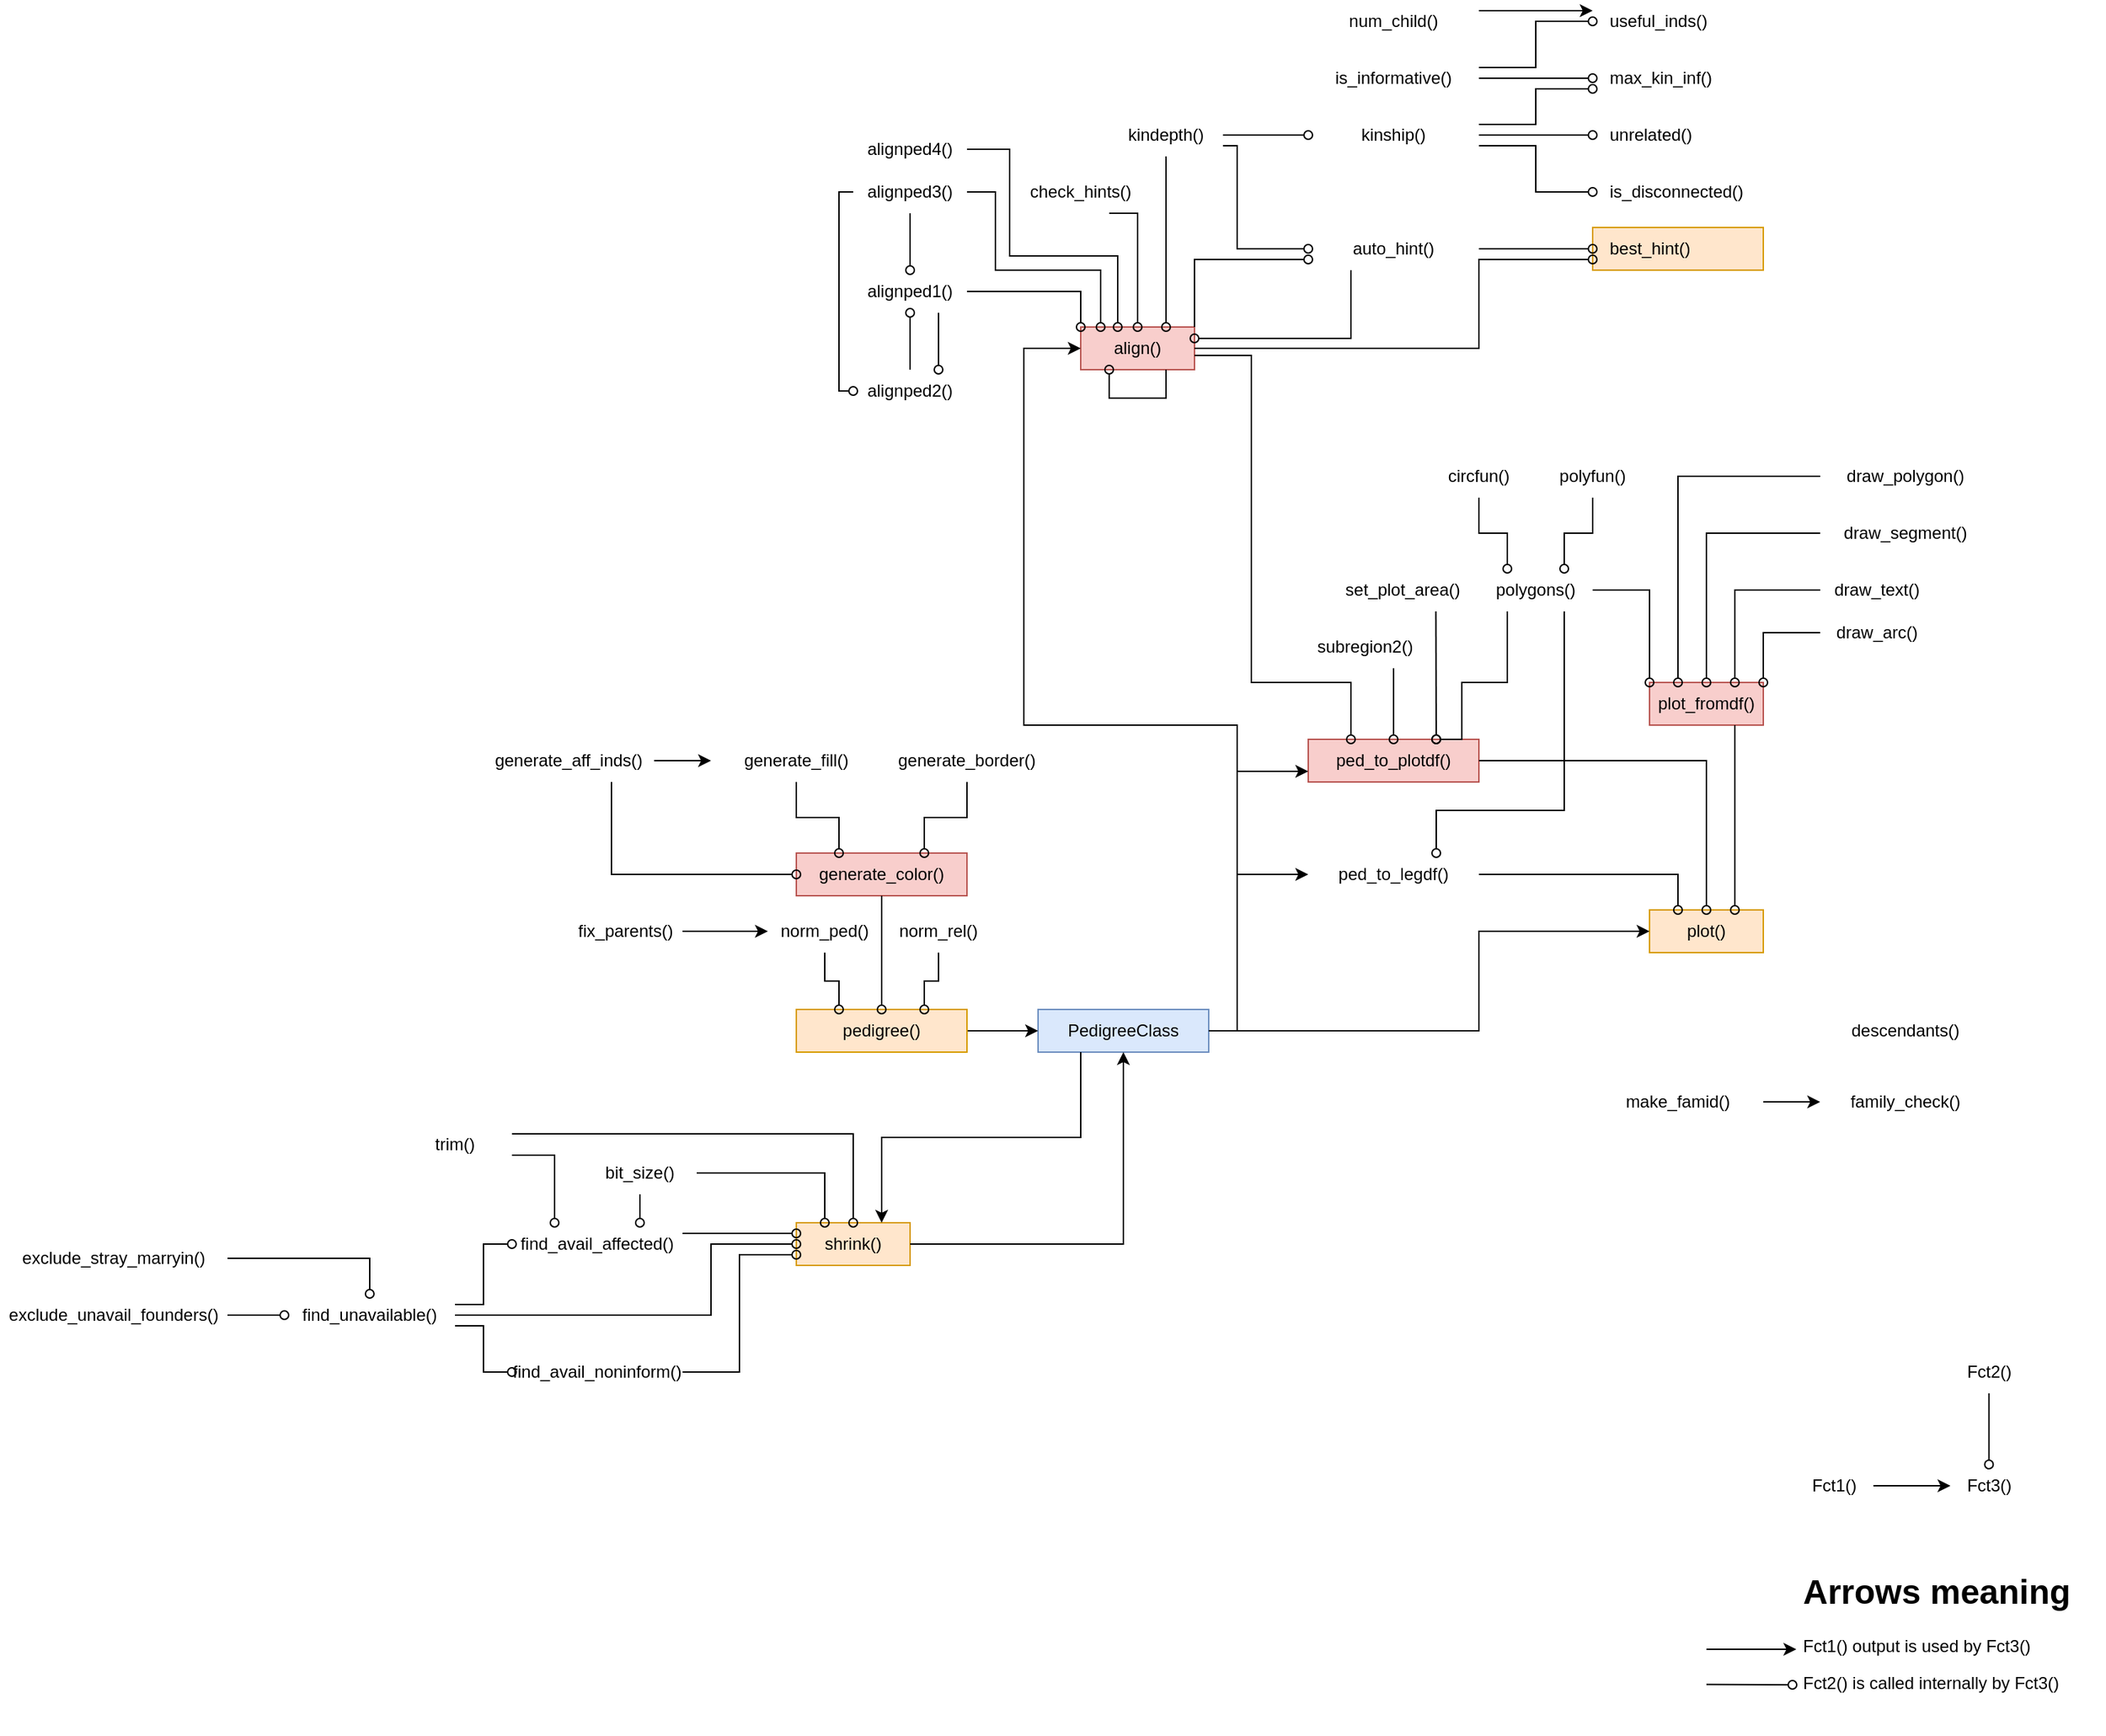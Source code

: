 <mxfile version="21.7.4" type="github">
  <diagram name="Page-1" id="XqKPbBKGxglJoeJdR0q-">
    <mxGraphModel dx="1341" dy="1878" grid="1" gridSize="10" guides="1" tooltips="1" connect="1" arrows="1" fold="1" page="1" pageScale="1" pageWidth="1600" pageHeight="1200" math="0" shadow="0">
      <root>
        <mxCell id="0" />
        <mxCell id="1" parent="0" />
        <mxCell id="rGUAG8N3f3AiMSVupeu6-66" value="ped_to_plotdf()" style="text;html=1;strokeColor=#b85450;fillColor=#f8cecc;align=center;verticalAlign=middle;whiteSpace=wrap;rounded=0;" parent="1" vertex="1">
          <mxGeometry x="960" y="370" width="120" height="30" as="geometry" />
        </mxCell>
        <mxCell id="rGUAG8N3f3AiMSVupeu6-56" value="generate_color()" style="text;html=1;strokeColor=#b85450;fillColor=#f8cecc;align=center;verticalAlign=middle;whiteSpace=wrap;rounded=0;" parent="1" vertex="1">
          <mxGeometry x="600" y="450" width="120" height="30" as="geometry" />
        </mxCell>
        <mxCell id="rGUAG8N3f3AiMSVupeu6-67" value="plot_fromdf()" style="text;html=1;strokeColor=#b85450;fillColor=#f8cecc;align=center;verticalAlign=middle;whiteSpace=wrap;rounded=0;" parent="1" vertex="1">
          <mxGeometry x="1200" y="330" width="80" height="30" as="geometry" />
        </mxCell>
        <mxCell id="rGUAG8N3f3AiMSVupeu6-9" value="align()" style="text;html=1;strokeColor=#b85450;fillColor=#f8cecc;align=center;verticalAlign=middle;whiteSpace=wrap;rounded=0;points=[[0,0,0,0,0],[0,0.25,0,0,0],[0,0.5,0,0,0],[0,0.75,0,0,0],[0,1,0,0,0],[0.08,0,0,0,0],[0.17,0,0,0,0],[0.25,0,0,0,0],[0.25,1,0,0,0],[0.33,0,0,0,0],[0.42,0,0,0,0],[0.5,0,0,0,0],[0.5,1,0,0,0],[0.58,0,0,0,0],[0.67,0,0,0,0],[0.75,0,0,0,0],[0.75,1,0,0,0],[0.83,0,0,0,0],[0.92,0,0,0,0],[1,0,0,0,0],[1,0.25,0,0,0],[1,0.5,0,0,0],[1,0.75,0,0,0],[1,1,0,0,0]];" parent="1" vertex="1">
          <mxGeometry x="800" y="80" width="80" height="30" as="geometry" />
        </mxCell>
        <mxCell id="rGUAG8N3f3AiMSVupeu6-2" value="PedigreeClass" style="text;html=1;strokeColor=#6c8ebf;fillColor=#dae8fc;align=center;verticalAlign=middle;whiteSpace=wrap;rounded=0;" parent="1" vertex="1">
          <mxGeometry x="770" y="560" width="120" height="30" as="geometry" />
        </mxCell>
        <mxCell id="rGUAG8N3f3AiMSVupeu6-18" value="best_hint()" style="text;html=1;strokeColor=#d79b00;fillColor=#ffe6cc;align=left;verticalAlign=middle;whiteSpace=wrap;rounded=0;spacingLeft=10;" parent="1" vertex="1">
          <mxGeometry x="1160" y="10" width="120" height="30" as="geometry" />
        </mxCell>
        <mxCell id="rGUAG8N3f3AiMSVupeu6-90" value="plot()" style="text;html=1;strokeColor=#d79b00;fillColor=#ffe6cc;align=center;verticalAlign=middle;whiteSpace=wrap;rounded=0;" parent="1" vertex="1">
          <mxGeometry x="1200" y="490" width="80" height="30" as="geometry" />
        </mxCell>
        <mxCell id="rGUAG8N3f3AiMSVupeu6-94" value="shrink()" style="text;html=1;strokeColor=#d79b00;fillColor=#ffe6cc;align=center;verticalAlign=middle;whiteSpace=wrap;rounded=0;" parent="1" vertex="1">
          <mxGeometry x="600" y="710" width="80" height="30" as="geometry" />
        </mxCell>
        <mxCell id="gDWsdD-bvvdBo0-3pt6C-14" value="" style="edgeStyle=orthogonalEdgeStyle;rounded=0;orthogonalLoop=1;jettySize=auto;html=1;" edge="1" parent="1" source="rGUAG8N3f3AiMSVupeu6-1" target="rGUAG8N3f3AiMSVupeu6-2">
          <mxGeometry relative="1" as="geometry" />
        </mxCell>
        <mxCell id="rGUAG8N3f3AiMSVupeu6-1" value="pedigree()" style="text;html=1;strokeColor=#d79b00;fillColor=#ffe6cc;align=center;verticalAlign=middle;whiteSpace=wrap;rounded=0;" parent="1" vertex="1">
          <mxGeometry x="600" y="560" width="120" height="30" as="geometry" />
        </mxCell>
        <mxCell id="gDWsdD-bvvdBo0-3pt6C-28" style="edgeStyle=orthogonalEdgeStyle;rounded=0;orthogonalLoop=1;jettySize=auto;html=1;exitX=1;exitY=0.5;exitDx=0;exitDy=0;entryX=0;entryY=0.5;entryDx=0;entryDy=0;" edge="1" parent="1" source="rGUAG8N3f3AiMSVupeu6-2" target="rGUAG8N3f3AiMSVupeu6-65">
          <mxGeometry relative="1" as="geometry">
            <Array as="points">
              <mxPoint x="910" y="575" />
              <mxPoint x="910" y="465" />
            </Array>
          </mxGeometry>
        </mxCell>
        <mxCell id="gDWsdD-bvvdBo0-3pt6C-29" style="edgeStyle=orthogonalEdgeStyle;rounded=0;orthogonalLoop=1;jettySize=auto;html=1;exitX=1;exitY=0.5;exitDx=0;exitDy=0;entryX=0;entryY=0.75;entryDx=0;entryDy=0;" edge="1" parent="1" source="rGUAG8N3f3AiMSVupeu6-2" target="rGUAG8N3f3AiMSVupeu6-66">
          <mxGeometry relative="1" as="geometry">
            <Array as="points">
              <mxPoint x="910" y="575" />
              <mxPoint x="910" y="393" />
            </Array>
          </mxGeometry>
        </mxCell>
        <mxCell id="gDWsdD-bvvdBo0-3pt6C-33" style="edgeStyle=orthogonalEdgeStyle;rounded=0;orthogonalLoop=1;jettySize=auto;html=1;exitX=1;exitY=0.5;exitDx=0;exitDy=0;entryX=0;entryY=0.5;entryDx=0;entryDy=0;" edge="1" parent="1" source="rGUAG8N3f3AiMSVupeu6-2" target="rGUAG8N3f3AiMSVupeu6-90">
          <mxGeometry relative="1" as="geometry">
            <Array as="points">
              <mxPoint x="1080" y="575" />
              <mxPoint x="1080" y="505" />
            </Array>
          </mxGeometry>
        </mxCell>
        <mxCell id="gDWsdD-bvvdBo0-3pt6C-34" style="edgeStyle=orthogonalEdgeStyle;rounded=0;orthogonalLoop=1;jettySize=auto;html=1;exitX=1;exitY=0.5;exitDx=0;exitDy=0;entryX=0;entryY=0.5;entryDx=0;entryDy=0;entryPerimeter=0;" edge="1" parent="1" source="rGUAG8N3f3AiMSVupeu6-2" target="rGUAG8N3f3AiMSVupeu6-9">
          <mxGeometry relative="1" as="geometry">
            <Array as="points">
              <mxPoint x="910" y="575" />
              <mxPoint x="910" y="360" />
              <mxPoint x="760" y="360" />
              <mxPoint x="760" y="95" />
            </Array>
          </mxGeometry>
        </mxCell>
        <mxCell id="gDWsdD-bvvdBo0-3pt6C-37" style="edgeStyle=orthogonalEdgeStyle;rounded=0;orthogonalLoop=1;jettySize=auto;html=1;exitX=0.25;exitY=1;exitDx=0;exitDy=0;entryX=0.75;entryY=0;entryDx=0;entryDy=0;" edge="1" parent="1" source="rGUAG8N3f3AiMSVupeu6-2" target="rGUAG8N3f3AiMSVupeu6-94">
          <mxGeometry relative="1" as="geometry" />
        </mxCell>
        <mxCell id="rGUAG8N3f3AiMSVupeu6-12" style="edgeStyle=orthogonalEdgeStyle;rounded=0;orthogonalLoop=1;jettySize=auto;html=1;exitX=1;exitY=0.5;exitDx=0;exitDy=0;entryX=0.33;entryY=0;entryDx=0;entryDy=0;endArrow=oval;endFill=0;entryPerimeter=0;" parent="1" source="rGUAG8N3f3AiMSVupeu6-4" target="rGUAG8N3f3AiMSVupeu6-9" edge="1">
          <mxGeometry relative="1" as="geometry">
            <mxPoint x="700" y="-42.5" as="targetPoint" />
            <Array as="points">
              <mxPoint x="750" y="-45" />
              <mxPoint x="750" y="30" />
              <mxPoint x="826" y="30" />
              <mxPoint x="826" y="80" />
            </Array>
          </mxGeometry>
        </mxCell>
        <mxCell id="rGUAG8N3f3AiMSVupeu6-4" value="alignped4()" style="text;html=1;strokeColor=none;fillColor=none;align=center;verticalAlign=middle;whiteSpace=wrap;rounded=0;" parent="1" vertex="1">
          <mxGeometry x="640" y="-60" width="80" height="30" as="geometry" />
        </mxCell>
        <mxCell id="rGUAG8N3f3AiMSVupeu6-10" style="edgeStyle=orthogonalEdgeStyle;rounded=0;orthogonalLoop=1;jettySize=auto;html=1;exitX=1;exitY=0.5;exitDx=0;exitDy=0;endArrow=oval;endFill=0;entryX=0.17;entryY=0;entryDx=0;entryDy=0;entryPerimeter=0;" parent="1" source="rGUAG8N3f3AiMSVupeu6-5" target="rGUAG8N3f3AiMSVupeu6-9" edge="1">
          <mxGeometry relative="1" as="geometry">
            <mxPoint x="700" y="-35" as="targetPoint" />
            <Array as="points">
              <mxPoint x="740" y="-15" />
              <mxPoint x="740" y="40" />
              <mxPoint x="814" y="40" />
              <mxPoint x="814" y="80" />
            </Array>
          </mxGeometry>
        </mxCell>
        <mxCell id="rGUAG8N3f3AiMSVupeu6-14" style="edgeStyle=orthogonalEdgeStyle;rounded=0;orthogonalLoop=1;jettySize=auto;html=1;exitX=0.5;exitY=1;exitDx=0;exitDy=0;entryX=0.5;entryY=0;entryDx=0;entryDy=0;endArrow=oval;endFill=0;" parent="1" source="rGUAG8N3f3AiMSVupeu6-5" target="rGUAG8N3f3AiMSVupeu6-7" edge="1">
          <mxGeometry relative="1" as="geometry">
            <Array as="points">
              <mxPoint x="680" y="20" />
              <mxPoint x="680" y="20" />
            </Array>
          </mxGeometry>
        </mxCell>
        <mxCell id="gDWsdD-bvvdBo0-3pt6C-18" style="edgeStyle=orthogonalEdgeStyle;rounded=0;orthogonalLoop=1;jettySize=auto;html=1;exitX=0;exitY=0.5;exitDx=0;exitDy=0;entryX=0;entryY=0.5;entryDx=0;entryDy=0;endArrow=oval;endFill=0;" edge="1" parent="1" source="rGUAG8N3f3AiMSVupeu6-5" target="rGUAG8N3f3AiMSVupeu6-6">
          <mxGeometry relative="1" as="geometry">
            <Array as="points">
              <mxPoint x="630" y="-15" />
              <mxPoint x="630" y="125" />
            </Array>
          </mxGeometry>
        </mxCell>
        <mxCell id="rGUAG8N3f3AiMSVupeu6-5" value="alignped3()" style="text;html=1;strokeColor=none;fillColor=none;align=center;verticalAlign=middle;whiteSpace=wrap;rounded=0;" parent="1" vertex="1">
          <mxGeometry x="640" y="-30" width="80" height="30" as="geometry" />
        </mxCell>
        <mxCell id="gDWsdD-bvvdBo0-3pt6C-17" style="edgeStyle=orthogonalEdgeStyle;rounded=0;orthogonalLoop=1;jettySize=auto;html=1;exitX=0.5;exitY=0;exitDx=0;exitDy=0;entryX=0.5;entryY=1;entryDx=0;entryDy=0;endArrow=oval;endFill=0;" edge="1" parent="1" source="rGUAG8N3f3AiMSVupeu6-6" target="rGUAG8N3f3AiMSVupeu6-7">
          <mxGeometry relative="1" as="geometry">
            <Array as="points" />
          </mxGeometry>
        </mxCell>
        <mxCell id="rGUAG8N3f3AiMSVupeu6-6" value="alignped2()" style="text;html=1;strokeColor=none;fillColor=none;align=center;verticalAlign=middle;whiteSpace=wrap;rounded=0;" parent="1" vertex="1">
          <mxGeometry x="640" y="110" width="80" height="30" as="geometry" />
        </mxCell>
        <mxCell id="rGUAG8N3f3AiMSVupeu6-11" style="edgeStyle=orthogonalEdgeStyle;rounded=0;orthogonalLoop=1;jettySize=auto;html=1;exitX=1;exitY=0.5;exitDx=0;exitDy=0;entryX=0;entryY=0;entryDx=0;entryDy=0;endArrow=oval;endFill=0;entryPerimeter=0;" parent="1" source="rGUAG8N3f3AiMSVupeu6-7" target="rGUAG8N3f3AiMSVupeu6-9" edge="1">
          <mxGeometry relative="1" as="geometry">
            <mxPoint x="700" y="-27.5" as="targetPoint" />
            <Array as="points">
              <mxPoint x="800" y="55" />
            </Array>
          </mxGeometry>
        </mxCell>
        <mxCell id="gDWsdD-bvvdBo0-3pt6C-16" value="" style="edgeStyle=orthogonalEdgeStyle;rounded=0;orthogonalLoop=1;jettySize=auto;html=1;endArrow=oval;endFill=0;exitX=0.75;exitY=1;exitDx=0;exitDy=0;entryX=0.75;entryY=0;entryDx=0;entryDy=0;" edge="1" parent="1" source="rGUAG8N3f3AiMSVupeu6-7" target="rGUAG8N3f3AiMSVupeu6-6">
          <mxGeometry relative="1" as="geometry" />
        </mxCell>
        <mxCell id="rGUAG8N3f3AiMSVupeu6-7" value="alignped1()" style="text;html=1;strokeColor=none;fillColor=none;align=center;verticalAlign=middle;whiteSpace=wrap;rounded=0;" parent="1" vertex="1">
          <mxGeometry x="640" y="40" width="80" height="30" as="geometry" />
        </mxCell>
        <mxCell id="rGUAG8N3f3AiMSVupeu6-20" style="edgeStyle=orthogonalEdgeStyle;rounded=0;orthogonalLoop=1;jettySize=auto;html=1;exitX=1;exitY=0;exitDx=0;exitDy=0;entryX=0;entryY=0.75;entryDx=0;entryDy=0;endArrow=oval;endFill=0;" parent="1" source="rGUAG8N3f3AiMSVupeu6-9" target="rGUAG8N3f3AiMSVupeu6-17" edge="1">
          <mxGeometry relative="1" as="geometry" />
        </mxCell>
        <mxCell id="rGUAG8N3f3AiMSVupeu6-22" style="edgeStyle=orthogonalEdgeStyle;rounded=0;orthogonalLoop=1;jettySize=auto;html=1;exitX=1;exitY=0.5;exitDx=0;exitDy=0;entryX=0;entryY=0.75;entryDx=0;entryDy=0;endArrow=oval;endFill=0;" parent="1" source="rGUAG8N3f3AiMSVupeu6-9" target="rGUAG8N3f3AiMSVupeu6-18" edge="1">
          <mxGeometry relative="1" as="geometry">
            <Array as="points">
              <mxPoint x="1080" y="95" />
              <mxPoint x="1080" y="33" />
            </Array>
          </mxGeometry>
        </mxCell>
        <mxCell id="rGUAG8N3f3AiMSVupeu6-70" style="edgeStyle=orthogonalEdgeStyle;rounded=0;orthogonalLoop=1;jettySize=auto;html=1;entryX=0.25;entryY=0;entryDx=0;entryDy=0;endArrow=oval;endFill=0;" parent="1" target="rGUAG8N3f3AiMSVupeu6-66" edge="1">
          <mxGeometry relative="1" as="geometry">
            <mxPoint x="880" y="100" as="sourcePoint" />
            <Array as="points">
              <mxPoint x="920" y="100" />
              <mxPoint x="920" y="330" />
              <mxPoint x="990" y="330" />
            </Array>
          </mxGeometry>
        </mxCell>
        <mxCell id="rGUAG8N3f3AiMSVupeu6-64" style="edgeStyle=orthogonalEdgeStyle;rounded=0;orthogonalLoop=1;jettySize=auto;html=1;exitX=1;exitY=0.25;exitDx=0;exitDy=0;entryX=0;entryY=0.75;entryDx=0;entryDy=0;endArrow=oval;endFill=0;" parent="1" source="rGUAG8N3f3AiMSVupeu6-15" target="rGUAG8N3f3AiMSVupeu6-61" edge="1">
          <mxGeometry relative="1" as="geometry" />
        </mxCell>
        <mxCell id="rGUAG8N3f3AiMSVupeu6-104" style="edgeStyle=orthogonalEdgeStyle;rounded=0;orthogonalLoop=1;jettySize=auto;html=1;exitX=1;exitY=0.5;exitDx=0;exitDy=0;entryX=0;entryY=0.5;entryDx=0;entryDy=0;endArrow=oval;endFill=0;" parent="1" source="rGUAG8N3f3AiMSVupeu6-15" target="rGUAG8N3f3AiMSVupeu6-100" edge="1">
          <mxGeometry relative="1" as="geometry" />
        </mxCell>
        <mxCell id="gDWsdD-bvvdBo0-3pt6C-26" style="edgeStyle=orthogonalEdgeStyle;rounded=0;orthogonalLoop=1;jettySize=auto;html=1;exitX=1;exitY=0.75;exitDx=0;exitDy=0;entryX=0;entryY=0.5;entryDx=0;entryDy=0;endArrow=oval;endFill=0;" edge="1" parent="1" source="rGUAG8N3f3AiMSVupeu6-15" target="gDWsdD-bvvdBo0-3pt6C-25">
          <mxGeometry relative="1" as="geometry" />
        </mxCell>
        <mxCell id="rGUAG8N3f3AiMSVupeu6-15" value="kinship()" style="text;html=1;strokeColor=none;fillColor=none;align=center;verticalAlign=middle;whiteSpace=wrap;rounded=0;" parent="1" vertex="1">
          <mxGeometry x="960" y="-70" width="120" height="30" as="geometry" />
        </mxCell>
        <mxCell id="rGUAG8N3f3AiMSVupeu6-19" style="edgeStyle=orthogonalEdgeStyle;rounded=0;orthogonalLoop=1;jettySize=auto;html=1;exitX=1;exitY=0.75;exitDx=0;exitDy=0;entryX=0;entryY=0.5;entryDx=0;entryDy=0;endArrow=oval;endFill=0;" parent="1" source="rGUAG8N3f3AiMSVupeu6-16" target="rGUAG8N3f3AiMSVupeu6-17" edge="1">
          <mxGeometry relative="1" as="geometry">
            <Array as="points">
              <mxPoint x="910" y="-47" />
              <mxPoint x="910" y="25" />
            </Array>
          </mxGeometry>
        </mxCell>
        <mxCell id="gDWsdD-bvvdBo0-3pt6C-21" style="edgeStyle=orthogonalEdgeStyle;rounded=0;orthogonalLoop=1;jettySize=auto;html=1;exitX=0.5;exitY=1;exitDx=0;exitDy=0;entryX=0.75;entryY=0;entryDx=0;entryDy=0;endArrow=oval;endFill=0;entryPerimeter=0;" edge="1" parent="1" source="rGUAG8N3f3AiMSVupeu6-16" target="rGUAG8N3f3AiMSVupeu6-9">
          <mxGeometry relative="1" as="geometry" />
        </mxCell>
        <mxCell id="gDWsdD-bvvdBo0-3pt6C-22" style="edgeStyle=orthogonalEdgeStyle;rounded=0;orthogonalLoop=1;jettySize=auto;html=1;exitX=1;exitY=0.5;exitDx=0;exitDy=0;entryX=0;entryY=0.5;entryDx=0;entryDy=0;endArrow=oval;endFill=0;" edge="1" parent="1" source="rGUAG8N3f3AiMSVupeu6-16" target="rGUAG8N3f3AiMSVupeu6-15">
          <mxGeometry relative="1" as="geometry" />
        </mxCell>
        <mxCell id="rGUAG8N3f3AiMSVupeu6-16" value="kindepth()" style="text;html=1;strokeColor=none;fillColor=none;align=center;verticalAlign=middle;whiteSpace=wrap;rounded=0;" parent="1" vertex="1">
          <mxGeometry x="820" y="-70" width="80" height="30" as="geometry" />
        </mxCell>
        <mxCell id="rGUAG8N3f3AiMSVupeu6-21" style="edgeStyle=orthogonalEdgeStyle;rounded=0;orthogonalLoop=1;jettySize=auto;html=1;exitX=1;exitY=0.5;exitDx=0;exitDy=0;entryX=0;entryY=0.5;entryDx=0;entryDy=0;endArrow=oval;endFill=0;" parent="1" source="rGUAG8N3f3AiMSVupeu6-17" target="rGUAG8N3f3AiMSVupeu6-18" edge="1">
          <mxGeometry relative="1" as="geometry" />
        </mxCell>
        <mxCell id="gDWsdD-bvvdBo0-3pt6C-23" style="edgeStyle=orthogonalEdgeStyle;rounded=0;orthogonalLoop=1;jettySize=auto;html=1;exitX=0.25;exitY=1;exitDx=0;exitDy=0;entryX=1;entryY=0.25;entryDx=0;entryDy=0;endArrow=oval;endFill=0;" edge="1" parent="1" source="rGUAG8N3f3AiMSVupeu6-17" target="rGUAG8N3f3AiMSVupeu6-9">
          <mxGeometry relative="1" as="geometry">
            <Array as="points">
              <mxPoint x="990" y="88" />
              <mxPoint x="880" y="88" />
            </Array>
          </mxGeometry>
        </mxCell>
        <mxCell id="rGUAG8N3f3AiMSVupeu6-17" value="auto_hint()" style="text;html=1;strokeColor=none;fillColor=none;align=center;verticalAlign=middle;whiteSpace=wrap;rounded=0;" parent="1" vertex="1">
          <mxGeometry x="960" y="10" width="120" height="30" as="geometry" />
        </mxCell>
        <mxCell id="rGUAG8N3f3AiMSVupeu6-43" style="edgeStyle=orthogonalEdgeStyle;rounded=0;orthogonalLoop=1;jettySize=auto;html=1;exitX=0.5;exitY=1;exitDx=0;exitDy=0;entryX=0.75;entryY=0;entryDx=0;entryDy=0;endArrow=oval;endFill=0;" parent="1" source="rGUAG8N3f3AiMSVupeu6-23" target="rGUAG8N3f3AiMSVupeu6-38" edge="1">
          <mxGeometry relative="1" as="geometry">
            <Array as="points" />
          </mxGeometry>
        </mxCell>
        <mxCell id="rGUAG8N3f3AiMSVupeu6-95" style="edgeStyle=orthogonalEdgeStyle;rounded=0;orthogonalLoop=1;jettySize=auto;html=1;exitX=1;exitY=0.5;exitDx=0;exitDy=0;entryX=0.25;entryY=0;entryDx=0;entryDy=0;endArrow=oval;endFill=0;" parent="1" source="rGUAG8N3f3AiMSVupeu6-23" target="rGUAG8N3f3AiMSVupeu6-94" edge="1">
          <mxGeometry relative="1" as="geometry">
            <Array as="points">
              <mxPoint x="620" y="675" />
            </Array>
          </mxGeometry>
        </mxCell>
        <mxCell id="rGUAG8N3f3AiMSVupeu6-23" value="&lt;div&gt;bit_size()&lt;/div&gt;" style="text;html=1;strokeColor=none;fillColor=none;align=center;verticalAlign=middle;whiteSpace=wrap;rounded=0;" parent="1" vertex="1">
          <mxGeometry x="450" y="660" width="80" height="30" as="geometry" />
        </mxCell>
        <mxCell id="gDWsdD-bvvdBo0-3pt6C-15" style="edgeStyle=orthogonalEdgeStyle;rounded=0;orthogonalLoop=1;jettySize=auto;html=1;exitX=0.75;exitY=1;exitDx=0;exitDy=0;entryX=0.5;entryY=0;entryDx=0;entryDy=0;endArrow=oval;endFill=0;entryPerimeter=0;" edge="1" parent="1" source="rGUAG8N3f3AiMSVupeu6-24" target="rGUAG8N3f3AiMSVupeu6-9">
          <mxGeometry relative="1" as="geometry">
            <Array as="points">
              <mxPoint x="840" />
            </Array>
          </mxGeometry>
        </mxCell>
        <mxCell id="rGUAG8N3f3AiMSVupeu6-24" value="&lt;div&gt;check_hints()&lt;/div&gt;" style="text;html=1;strokeColor=none;fillColor=none;align=center;verticalAlign=middle;whiteSpace=wrap;rounded=0;" parent="1" vertex="1">
          <mxGeometry x="760" y="-30" width="80" height="30" as="geometry" />
        </mxCell>
        <mxCell id="rGUAG8N3f3AiMSVupeu6-28" value="descendants()" style="text;html=1;strokeColor=none;fillColor=none;align=center;verticalAlign=middle;whiteSpace=wrap;rounded=0;" parent="1" vertex="1">
          <mxGeometry x="1320" y="560" width="120" height="30" as="geometry" />
        </mxCell>
        <mxCell id="rGUAG8N3f3AiMSVupeu6-35" value="" style="edgeStyle=orthogonalEdgeStyle;rounded=0;orthogonalLoop=1;jettySize=auto;html=1;" parent="1" source="rGUAG8N3f3AiMSVupeu6-29" target="rGUAG8N3f3AiMSVupeu6-30" edge="1">
          <mxGeometry relative="1" as="geometry" />
        </mxCell>
        <mxCell id="rGUAG8N3f3AiMSVupeu6-29" value="make_famid()" style="text;html=1;strokeColor=none;fillColor=none;align=center;verticalAlign=middle;whiteSpace=wrap;rounded=0;" parent="1" vertex="1">
          <mxGeometry x="1160" y="610" width="120" height="30" as="geometry" />
        </mxCell>
        <mxCell id="rGUAG8N3f3AiMSVupeu6-30" value="&lt;div&gt;family_check()&lt;/div&gt;" style="text;html=1;strokeColor=none;fillColor=none;align=center;verticalAlign=middle;whiteSpace=wrap;rounded=0;" parent="1" vertex="1">
          <mxGeometry x="1320" y="610" width="120" height="30" as="geometry" />
        </mxCell>
        <mxCell id="rGUAG8N3f3AiMSVupeu6-34" style="edgeStyle=orthogonalEdgeStyle;rounded=0;orthogonalLoop=1;jettySize=auto;html=1;exitX=0.5;exitY=1;exitDx=0;exitDy=0;entryX=0.25;entryY=0;entryDx=0;entryDy=0;endArrow=oval;endFill=0;" parent="1" source="rGUAG8N3f3AiMSVupeu6-31" target="rGUAG8N3f3AiMSVupeu6-1" edge="1">
          <mxGeometry relative="1" as="geometry">
            <Array as="points">
              <mxPoint x="620" y="540" />
              <mxPoint x="630" y="540" />
            </Array>
          </mxGeometry>
        </mxCell>
        <mxCell id="rGUAG8N3f3AiMSVupeu6-31" value="norm_ped()" style="text;html=1;strokeColor=none;fillColor=none;align=center;verticalAlign=middle;whiteSpace=wrap;rounded=0;" parent="1" vertex="1">
          <mxGeometry x="580" y="490" width="80" height="30" as="geometry" />
        </mxCell>
        <mxCell id="rGUAG8N3f3AiMSVupeu6-33" style="edgeStyle=orthogonalEdgeStyle;rounded=0;orthogonalLoop=1;jettySize=auto;html=1;exitX=0.5;exitY=1;exitDx=0;exitDy=0;entryX=0.75;entryY=0;entryDx=0;entryDy=0;endArrow=oval;endFill=0;" parent="1" source="rGUAG8N3f3AiMSVupeu6-32" target="rGUAG8N3f3AiMSVupeu6-1" edge="1">
          <mxGeometry relative="1" as="geometry">
            <Array as="points">
              <mxPoint x="700" y="540" />
              <mxPoint x="690" y="540" />
            </Array>
          </mxGeometry>
        </mxCell>
        <mxCell id="rGUAG8N3f3AiMSVupeu6-32" value="norm_rel()" style="text;html=1;strokeColor=none;fillColor=none;align=center;verticalAlign=middle;whiteSpace=wrap;rounded=0;" parent="1" vertex="1">
          <mxGeometry x="660" y="490" width="80" height="30" as="geometry" />
        </mxCell>
        <mxCell id="rGUAG8N3f3AiMSVupeu6-99" style="edgeStyle=orthogonalEdgeStyle;rounded=0;orthogonalLoop=1;jettySize=auto;html=1;exitX=1;exitY=0.25;exitDx=0;exitDy=0;entryX=0;entryY=0.25;entryDx=0;entryDy=0;endArrow=oval;endFill=0;" parent="1" source="rGUAG8N3f3AiMSVupeu6-38" target="rGUAG8N3f3AiMSVupeu6-94" edge="1">
          <mxGeometry relative="1" as="geometry" />
        </mxCell>
        <mxCell id="rGUAG8N3f3AiMSVupeu6-38" value="&lt;div&gt;find_avail_affected()&lt;/div&gt;" style="text;html=1;strokeColor=none;fillColor=none;align=center;verticalAlign=middle;whiteSpace=wrap;rounded=0;" parent="1" vertex="1">
          <mxGeometry x="400" y="710" width="120" height="30" as="geometry" />
        </mxCell>
        <mxCell id="rGUAG8N3f3AiMSVupeu6-40" value="" style="edgeStyle=orthogonalEdgeStyle;rounded=0;orthogonalLoop=1;jettySize=auto;html=1;entryX=0.25;entryY=0;entryDx=0;entryDy=0;endArrow=oval;endFill=0;exitX=1;exitY=0.75;exitDx=0;exitDy=0;" parent="1" source="rGUAG8N3f3AiMSVupeu6-39" target="rGUAG8N3f3AiMSVupeu6-38" edge="1">
          <mxGeometry relative="1" as="geometry" />
        </mxCell>
        <mxCell id="rGUAG8N3f3AiMSVupeu6-96" style="edgeStyle=orthogonalEdgeStyle;rounded=0;orthogonalLoop=1;jettySize=auto;html=1;exitX=1;exitY=0.25;exitDx=0;exitDy=0;entryX=0.5;entryY=0;entryDx=0;entryDy=0;endArrow=oval;endFill=0;" parent="1" source="rGUAG8N3f3AiMSVupeu6-39" target="rGUAG8N3f3AiMSVupeu6-94" edge="1">
          <mxGeometry relative="1" as="geometry">
            <Array as="points">
              <mxPoint x="400" y="647" />
              <mxPoint x="640" y="647" />
            </Array>
          </mxGeometry>
        </mxCell>
        <mxCell id="rGUAG8N3f3AiMSVupeu6-39" value="trim()" style="text;html=1;strokeColor=none;fillColor=none;align=center;verticalAlign=middle;whiteSpace=wrap;rounded=0;" parent="1" vertex="1">
          <mxGeometry x="320" y="640" width="80" height="30" as="geometry" />
        </mxCell>
        <mxCell id="rGUAG8N3f3AiMSVupeu6-42" value="" style="edgeStyle=orthogonalEdgeStyle;rounded=0;orthogonalLoop=1;jettySize=auto;html=1;endArrow=oval;endFill=0;exitX=1;exitY=0.25;exitDx=0;exitDy=0;entryX=0;entryY=0.5;entryDx=0;entryDy=0;" parent="1" source="rGUAG8N3f3AiMSVupeu6-41" target="rGUAG8N3f3AiMSVupeu6-38" edge="1">
          <mxGeometry relative="1" as="geometry">
            <Array as="points">
              <mxPoint x="380" y="768" />
              <mxPoint x="380" y="725" />
            </Array>
          </mxGeometry>
        </mxCell>
        <mxCell id="rGUAG8N3f3AiMSVupeu6-45" style="edgeStyle=orthogonalEdgeStyle;rounded=0;orthogonalLoop=1;jettySize=auto;html=1;exitX=1;exitY=0.75;exitDx=0;exitDy=0;entryX=0;entryY=0.5;entryDx=0;entryDy=0;endArrow=oval;endFill=0;" parent="1" source="rGUAG8N3f3AiMSVupeu6-41" target="rGUAG8N3f3AiMSVupeu6-44" edge="1">
          <mxGeometry relative="1" as="geometry" />
        </mxCell>
        <mxCell id="gDWsdD-bvvdBo0-3pt6C-35" style="edgeStyle=orthogonalEdgeStyle;rounded=0;orthogonalLoop=1;jettySize=auto;html=1;exitX=1;exitY=0.5;exitDx=0;exitDy=0;entryX=0;entryY=0.5;entryDx=0;entryDy=0;endArrow=oval;endFill=0;entryPerimeter=0;" edge="1" parent="1" source="rGUAG8N3f3AiMSVupeu6-41" target="rGUAG8N3f3AiMSVupeu6-94">
          <mxGeometry relative="1" as="geometry">
            <Array as="points">
              <mxPoint x="540" y="775" />
              <mxPoint x="540" y="725" />
            </Array>
          </mxGeometry>
        </mxCell>
        <mxCell id="rGUAG8N3f3AiMSVupeu6-41" value="find_unavailable()" style="text;html=1;strokeColor=none;fillColor=none;align=center;verticalAlign=middle;whiteSpace=wrap;rounded=0;" parent="1" vertex="1">
          <mxGeometry x="240" y="760" width="120" height="30" as="geometry" />
        </mxCell>
        <mxCell id="rGUAG8N3f3AiMSVupeu6-98" style="edgeStyle=orthogonalEdgeStyle;rounded=0;orthogonalLoop=1;jettySize=auto;html=1;exitX=1;exitY=0.5;exitDx=0;exitDy=0;entryX=0;entryY=0.75;entryDx=0;entryDy=0;endArrow=oval;endFill=0;" parent="1" source="rGUAG8N3f3AiMSVupeu6-44" target="rGUAG8N3f3AiMSVupeu6-94" edge="1">
          <mxGeometry relative="1" as="geometry">
            <Array as="points">
              <mxPoint x="560" y="815" />
              <mxPoint x="560" y="733" />
            </Array>
          </mxGeometry>
        </mxCell>
        <mxCell id="rGUAG8N3f3AiMSVupeu6-44" value="&lt;div&gt;find_avail_noninform()&lt;/div&gt;" style="text;html=1;strokeColor=none;fillColor=none;align=center;verticalAlign=middle;whiteSpace=wrap;rounded=0;" parent="1" vertex="1">
          <mxGeometry x="400" y="800" width="120" height="30" as="geometry" />
        </mxCell>
        <mxCell id="rGUAG8N3f3AiMSVupeu6-49" value="" style="edgeStyle=orthogonalEdgeStyle;rounded=0;orthogonalLoop=1;jettySize=auto;html=1;endArrow=oval;endFill=0;" parent="1" source="rGUAG8N3f3AiMSVupeu6-46" target="rGUAG8N3f3AiMSVupeu6-41" edge="1">
          <mxGeometry relative="1" as="geometry" />
        </mxCell>
        <mxCell id="rGUAG8N3f3AiMSVupeu6-46" value="exclude_unavail_founders()" style="text;html=1;strokeColor=none;fillColor=none;align=center;verticalAlign=middle;whiteSpace=wrap;rounded=0;" parent="1" vertex="1">
          <mxGeometry x="40" y="760" width="160" height="30" as="geometry" />
        </mxCell>
        <mxCell id="rGUAG8N3f3AiMSVupeu6-48" value="" style="edgeStyle=orthogonalEdgeStyle;rounded=0;orthogonalLoop=1;jettySize=auto;html=1;endArrow=oval;endFill=0;" parent="1" source="rGUAG8N3f3AiMSVupeu6-47" target="rGUAG8N3f3AiMSVupeu6-41" edge="1">
          <mxGeometry relative="1" as="geometry" />
        </mxCell>
        <mxCell id="rGUAG8N3f3AiMSVupeu6-47" value="&lt;div&gt;exclude_stray_marryin()&lt;/div&gt;" style="text;html=1;strokeColor=none;fillColor=none;align=center;verticalAlign=middle;whiteSpace=wrap;rounded=0;" parent="1" vertex="1">
          <mxGeometry x="40" y="720" width="160" height="30" as="geometry" />
        </mxCell>
        <mxCell id="rGUAG8N3f3AiMSVupeu6-51" value="" style="edgeStyle=orthogonalEdgeStyle;rounded=0;orthogonalLoop=1;jettySize=auto;html=1;entryX=0;entryY=0.5;entryDx=0;entryDy=0;" parent="1" source="rGUAG8N3f3AiMSVupeu6-50" target="rGUAG8N3f3AiMSVupeu6-31" edge="1">
          <mxGeometry relative="1" as="geometry" />
        </mxCell>
        <mxCell id="rGUAG8N3f3AiMSVupeu6-50" value="fix_parents()" style="text;html=1;strokeColor=none;fillColor=none;align=center;verticalAlign=middle;whiteSpace=wrap;rounded=0;" parent="1" vertex="1">
          <mxGeometry x="440" y="490" width="80" height="30" as="geometry" />
        </mxCell>
        <mxCell id="gDWsdD-bvvdBo0-3pt6C-13" value="" style="edgeStyle=orthogonalEdgeStyle;rounded=0;orthogonalLoop=1;jettySize=auto;html=1;" edge="1" parent="1" source="rGUAG8N3f3AiMSVupeu6-53" target="rGUAG8N3f3AiMSVupeu6-55">
          <mxGeometry relative="1" as="geometry" />
        </mxCell>
        <mxCell id="gDWsdD-bvvdBo0-3pt6C-27" style="edgeStyle=orthogonalEdgeStyle;rounded=0;orthogonalLoop=1;jettySize=auto;html=1;exitX=0.75;exitY=1;exitDx=0;exitDy=0;entryX=0;entryY=0.5;entryDx=0;entryDy=0;endArrow=oval;endFill=0;" edge="1" parent="1" source="rGUAG8N3f3AiMSVupeu6-53" target="rGUAG8N3f3AiMSVupeu6-56">
          <mxGeometry relative="1" as="geometry" />
        </mxCell>
        <mxCell id="rGUAG8N3f3AiMSVupeu6-53" value="generate_aff_inds()" style="text;html=1;strokeColor=none;fillColor=none;align=center;verticalAlign=middle;whiteSpace=wrap;rounded=0;" parent="1" vertex="1">
          <mxGeometry x="380" y="370" width="120" height="30" as="geometry" />
        </mxCell>
        <mxCell id="rGUAG8N3f3AiMSVupeu6-58" value="" style="edgeStyle=orthogonalEdgeStyle;rounded=0;orthogonalLoop=1;jettySize=auto;html=1;entryX=0.75;entryY=0;entryDx=0;entryDy=0;endArrow=oval;endFill=0;" parent="1" source="rGUAG8N3f3AiMSVupeu6-54" target="rGUAG8N3f3AiMSVupeu6-56" edge="1">
          <mxGeometry relative="1" as="geometry" />
        </mxCell>
        <mxCell id="rGUAG8N3f3AiMSVupeu6-54" value="generate_border()" style="text;html=1;strokeColor=none;fillColor=none;align=center;verticalAlign=middle;whiteSpace=wrap;rounded=0;" parent="1" vertex="1">
          <mxGeometry x="660" y="370" width="120" height="30" as="geometry" />
        </mxCell>
        <mxCell id="rGUAG8N3f3AiMSVupeu6-57" value="" style="edgeStyle=orthogonalEdgeStyle;rounded=0;orthogonalLoop=1;jettySize=auto;html=1;entryX=0.25;entryY=0;entryDx=0;entryDy=0;endArrow=oval;endFill=0;" parent="1" source="rGUAG8N3f3AiMSVupeu6-55" target="rGUAG8N3f3AiMSVupeu6-56" edge="1">
          <mxGeometry relative="1" as="geometry" />
        </mxCell>
        <mxCell id="rGUAG8N3f3AiMSVupeu6-55" value="generate_fill()" style="text;html=1;strokeColor=none;fillColor=none;align=center;verticalAlign=middle;whiteSpace=wrap;rounded=0;" parent="1" vertex="1">
          <mxGeometry x="540" y="370" width="120" height="30" as="geometry" />
        </mxCell>
        <mxCell id="rGUAG8N3f3AiMSVupeu6-81" style="edgeStyle=orthogonalEdgeStyle;rounded=0;orthogonalLoop=1;jettySize=auto;html=1;exitX=0.5;exitY=1;exitDx=0;exitDy=0;entryX=0.5;entryY=0;entryDx=0;entryDy=0;endArrow=oval;endFill=0;" parent="1" source="rGUAG8N3f3AiMSVupeu6-56" target="rGUAG8N3f3AiMSVupeu6-1" edge="1">
          <mxGeometry relative="1" as="geometry" />
        </mxCell>
        <mxCell id="rGUAG8N3f3AiMSVupeu6-63" value="" style="edgeStyle=orthogonalEdgeStyle;rounded=0;orthogonalLoop=1;jettySize=auto;html=1;entryX=0;entryY=0.5;entryDx=0;entryDy=0;endArrow=oval;endFill=0;exitX=1;exitY=0.5;exitDx=0;exitDy=0;" parent="1" source="rGUAG8N3f3AiMSVupeu6-60" target="rGUAG8N3f3AiMSVupeu6-61" edge="1">
          <mxGeometry relative="1" as="geometry" />
        </mxCell>
        <mxCell id="rGUAG8N3f3AiMSVupeu6-102" style="edgeStyle=orthogonalEdgeStyle;rounded=0;orthogonalLoop=1;jettySize=auto;html=1;exitX=1;exitY=0.25;exitDx=0;exitDy=0;entryX=0;entryY=0.5;entryDx=0;entryDy=0;endArrow=oval;endFill=0;" parent="1" source="rGUAG8N3f3AiMSVupeu6-60" target="rGUAG8N3f3AiMSVupeu6-101" edge="1">
          <mxGeometry relative="1" as="geometry" />
        </mxCell>
        <mxCell id="rGUAG8N3f3AiMSVupeu6-60" value="is_informative()" style="text;html=1;strokeColor=none;fillColor=none;align=center;verticalAlign=middle;whiteSpace=wrap;rounded=0;" parent="1" vertex="1">
          <mxGeometry x="960" y="-110" width="120" height="30" as="geometry" />
        </mxCell>
        <mxCell id="rGUAG8N3f3AiMSVupeu6-61" value="max_kin_inf()" style="text;html=1;strokeColor=none;fillColor=none;align=left;verticalAlign=middle;whiteSpace=wrap;rounded=0;spacingLeft=10;" parent="1" vertex="1">
          <mxGeometry x="1160" y="-110" width="120" height="30" as="geometry" />
        </mxCell>
        <mxCell id="rGUAG8N3f3AiMSVupeu6-103" style="edgeStyle=orthogonalEdgeStyle;rounded=0;orthogonalLoop=1;jettySize=auto;html=1;exitX=1;exitY=0.25;exitDx=0;exitDy=0;entryX=0;entryY=0.25;entryDx=0;entryDy=0;" parent="1" source="rGUAG8N3f3AiMSVupeu6-62" target="rGUAG8N3f3AiMSVupeu6-101" edge="1">
          <mxGeometry relative="1" as="geometry" />
        </mxCell>
        <mxCell id="rGUAG8N3f3AiMSVupeu6-62" value="num_child()" style="text;html=1;strokeColor=none;fillColor=none;align=center;verticalAlign=middle;whiteSpace=wrap;rounded=0;" parent="1" vertex="1">
          <mxGeometry x="960" y="-150" width="120" height="30" as="geometry" />
        </mxCell>
        <mxCell id="rGUAG8N3f3AiMSVupeu6-93" style="edgeStyle=orthogonalEdgeStyle;rounded=0;orthogonalLoop=1;jettySize=auto;html=1;exitX=1;exitY=0.5;exitDx=0;exitDy=0;entryX=0.25;entryY=0;entryDx=0;entryDy=0;endArrow=oval;endFill=0;" parent="1" source="rGUAG8N3f3AiMSVupeu6-65" target="rGUAG8N3f3AiMSVupeu6-90" edge="1">
          <mxGeometry relative="1" as="geometry">
            <Array as="points">
              <mxPoint x="1220" y="465" />
            </Array>
          </mxGeometry>
        </mxCell>
        <mxCell id="rGUAG8N3f3AiMSVupeu6-65" value="ped_to_legdf()" style="text;html=1;strokeColor=none;fillColor=none;align=center;verticalAlign=middle;whiteSpace=wrap;rounded=0;" parent="1" vertex="1">
          <mxGeometry x="960" y="450" width="120" height="30" as="geometry" />
        </mxCell>
        <mxCell id="rGUAG8N3f3AiMSVupeu6-91" style="edgeStyle=orthogonalEdgeStyle;rounded=0;orthogonalLoop=1;jettySize=auto;html=1;exitX=1;exitY=0.5;exitDx=0;exitDy=0;entryX=0.5;entryY=0;entryDx=0;entryDy=0;endArrow=oval;endFill=0;" parent="1" source="rGUAG8N3f3AiMSVupeu6-66" target="rGUAG8N3f3AiMSVupeu6-90" edge="1">
          <mxGeometry relative="1" as="geometry" />
        </mxCell>
        <mxCell id="rGUAG8N3f3AiMSVupeu6-92" style="edgeStyle=orthogonalEdgeStyle;rounded=0;orthogonalLoop=1;jettySize=auto;html=1;exitX=0.75;exitY=1;exitDx=0;exitDy=0;entryX=0.75;entryY=0;entryDx=0;entryDy=0;endArrow=oval;endFill=0;" parent="1" source="rGUAG8N3f3AiMSVupeu6-67" target="rGUAG8N3f3AiMSVupeu6-90" edge="1">
          <mxGeometry relative="1" as="geometry" />
        </mxCell>
        <mxCell id="rGUAG8N3f3AiMSVupeu6-80" style="edgeStyle=orthogonalEdgeStyle;rounded=0;orthogonalLoop=1;jettySize=auto;html=1;exitX=0;exitY=0.5;exitDx=0;exitDy=0;entryX=1;entryY=0;entryDx=0;entryDy=0;endArrow=oval;endFill=0;" parent="1" source="rGUAG8N3f3AiMSVupeu6-71" target="rGUAG8N3f3AiMSVupeu6-67" edge="1">
          <mxGeometry relative="1" as="geometry" />
        </mxCell>
        <mxCell id="rGUAG8N3f3AiMSVupeu6-71" value="draw_arc()" style="text;html=1;strokeColor=none;fillColor=none;align=center;verticalAlign=middle;whiteSpace=wrap;rounded=0;" parent="1" vertex="1">
          <mxGeometry x="1320" y="280" width="80" height="30" as="geometry" />
        </mxCell>
        <mxCell id="rGUAG8N3f3AiMSVupeu6-79" style="edgeStyle=orthogonalEdgeStyle;rounded=0;orthogonalLoop=1;jettySize=auto;html=1;exitX=0;exitY=0.5;exitDx=0;exitDy=0;entryX=0.5;entryY=0;entryDx=0;entryDy=0;endArrow=oval;endFill=0;" parent="1" source="rGUAG8N3f3AiMSVupeu6-72" target="rGUAG8N3f3AiMSVupeu6-67" edge="1">
          <mxGeometry relative="1" as="geometry">
            <Array as="points">
              <mxPoint x="1240" y="225" />
            </Array>
          </mxGeometry>
        </mxCell>
        <mxCell id="rGUAG8N3f3AiMSVupeu6-72" value="draw_segment()" style="text;html=1;strokeColor=none;fillColor=none;align=center;verticalAlign=middle;whiteSpace=wrap;rounded=0;" parent="1" vertex="1">
          <mxGeometry x="1320" y="210" width="120" height="30" as="geometry" />
        </mxCell>
        <mxCell id="rGUAG8N3f3AiMSVupeu6-77" value="" style="edgeStyle=orthogonalEdgeStyle;rounded=0;orthogonalLoop=1;jettySize=auto;html=1;endArrow=oval;endFill=0;exitX=0;exitY=0.5;exitDx=0;exitDy=0;entryX=0.75;entryY=0;entryDx=0;entryDy=0;" parent="1" source="rGUAG8N3f3AiMSVupeu6-73" target="rGUAG8N3f3AiMSVupeu6-67" edge="1">
          <mxGeometry relative="1" as="geometry">
            <mxPoint x="1245" y="260" as="sourcePoint" />
          </mxGeometry>
        </mxCell>
        <mxCell id="rGUAG8N3f3AiMSVupeu6-73" value="draw_text()" style="text;html=1;strokeColor=none;fillColor=none;align=center;verticalAlign=middle;whiteSpace=wrap;rounded=0;" parent="1" vertex="1">
          <mxGeometry x="1320" y="250" width="80" height="30" as="geometry" />
        </mxCell>
        <mxCell id="rGUAG8N3f3AiMSVupeu6-78" style="edgeStyle=orthogonalEdgeStyle;rounded=0;orthogonalLoop=1;jettySize=auto;html=1;exitX=0;exitY=0.5;exitDx=0;exitDy=0;entryX=0.25;entryY=0;entryDx=0;entryDy=0;endArrow=oval;endFill=0;" parent="1" source="rGUAG8N3f3AiMSVupeu6-74" target="rGUAG8N3f3AiMSVupeu6-67" edge="1">
          <mxGeometry relative="1" as="geometry">
            <Array as="points">
              <mxPoint x="1220" y="185" />
            </Array>
          </mxGeometry>
        </mxCell>
        <mxCell id="rGUAG8N3f3AiMSVupeu6-74" value="draw_polygon()" style="text;html=1;strokeColor=none;fillColor=none;align=center;verticalAlign=middle;whiteSpace=wrap;rounded=0;" parent="1" vertex="1">
          <mxGeometry x="1320" y="170" width="120" height="30" as="geometry" />
        </mxCell>
        <mxCell id="rGUAG8N3f3AiMSVupeu6-76" value="" style="edgeStyle=orthogonalEdgeStyle;rounded=0;orthogonalLoop=1;jettySize=auto;html=1;entryX=0;entryY=0;entryDx=0;entryDy=0;endArrow=oval;endFill=0;" parent="1" source="rGUAG8N3f3AiMSVupeu6-75" target="rGUAG8N3f3AiMSVupeu6-67" edge="1">
          <mxGeometry relative="1" as="geometry" />
        </mxCell>
        <mxCell id="gDWsdD-bvvdBo0-3pt6C-30" style="edgeStyle=orthogonalEdgeStyle;rounded=0;orthogonalLoop=1;jettySize=auto;html=1;exitX=0.25;exitY=1;exitDx=0;exitDy=0;entryX=0.75;entryY=0;entryDx=0;entryDy=0;endArrow=oval;endFill=0;" edge="1" parent="1" source="rGUAG8N3f3AiMSVupeu6-75" target="rGUAG8N3f3AiMSVupeu6-66">
          <mxGeometry relative="1" as="geometry">
            <Array as="points">
              <mxPoint x="1100" y="330" />
              <mxPoint x="1068" y="330" />
              <mxPoint x="1068" y="370" />
            </Array>
          </mxGeometry>
        </mxCell>
        <mxCell id="gDWsdD-bvvdBo0-3pt6C-32" style="edgeStyle=orthogonalEdgeStyle;rounded=0;orthogonalLoop=1;jettySize=auto;html=1;exitX=0.75;exitY=1;exitDx=0;exitDy=0;entryX=0.75;entryY=0;entryDx=0;entryDy=0;endArrow=oval;endFill=0;" edge="1" parent="1" source="rGUAG8N3f3AiMSVupeu6-75" target="rGUAG8N3f3AiMSVupeu6-65">
          <mxGeometry relative="1" as="geometry">
            <Array as="points">
              <mxPoint x="1140" y="420" />
              <mxPoint x="1050" y="420" />
            </Array>
          </mxGeometry>
        </mxCell>
        <mxCell id="rGUAG8N3f3AiMSVupeu6-75" value="polygons()" style="text;html=1;strokeColor=none;fillColor=none;align=center;verticalAlign=middle;whiteSpace=wrap;rounded=0;" parent="1" vertex="1">
          <mxGeometry x="1080" y="250" width="80" height="30" as="geometry" />
        </mxCell>
        <mxCell id="rGUAG8N3f3AiMSVupeu6-84" value="" style="edgeStyle=orthogonalEdgeStyle;rounded=0;orthogonalLoop=1;jettySize=auto;html=1;entryX=0.75;entryY=0;entryDx=0;entryDy=0;endArrow=oval;endFill=0;" parent="1" source="rGUAG8N3f3AiMSVupeu6-82" target="rGUAG8N3f3AiMSVupeu6-75" edge="1">
          <mxGeometry relative="1" as="geometry" />
        </mxCell>
        <mxCell id="rGUAG8N3f3AiMSVupeu6-82" value="polyfun()" style="text;html=1;strokeColor=none;fillColor=none;align=center;verticalAlign=middle;whiteSpace=wrap;rounded=0;" parent="1" vertex="1">
          <mxGeometry x="1120" y="170" width="80" height="30" as="geometry" />
        </mxCell>
        <mxCell id="rGUAG8N3f3AiMSVupeu6-85" value="" style="edgeStyle=orthogonalEdgeStyle;rounded=0;orthogonalLoop=1;jettySize=auto;html=1;entryX=0.25;entryY=0;entryDx=0;entryDy=0;endArrow=oval;endFill=0;" parent="1" source="rGUAG8N3f3AiMSVupeu6-83" target="rGUAG8N3f3AiMSVupeu6-75" edge="1">
          <mxGeometry relative="1" as="geometry" />
        </mxCell>
        <mxCell id="rGUAG8N3f3AiMSVupeu6-83" value="circfun()" style="text;html=1;strokeColor=none;fillColor=none;align=center;verticalAlign=middle;whiteSpace=wrap;rounded=0;" parent="1" vertex="1">
          <mxGeometry x="1040" y="170" width="80" height="30" as="geometry" />
        </mxCell>
        <mxCell id="rGUAG8N3f3AiMSVupeu6-87" style="edgeStyle=orthogonalEdgeStyle;rounded=0;orthogonalLoop=1;jettySize=auto;html=1;exitX=0.75;exitY=1;exitDx=0;exitDy=0;entryX=0.5;entryY=0;entryDx=0;entryDy=0;endArrow=oval;endFill=0;" parent="1" source="rGUAG8N3f3AiMSVupeu6-86" target="rGUAG8N3f3AiMSVupeu6-66" edge="1">
          <mxGeometry relative="1" as="geometry" />
        </mxCell>
        <mxCell id="rGUAG8N3f3AiMSVupeu6-86" value="subregion2()" style="text;html=1;strokeColor=none;fillColor=none;align=center;verticalAlign=middle;whiteSpace=wrap;rounded=0;" parent="1" vertex="1">
          <mxGeometry x="960" y="290" width="80" height="30" as="geometry" />
        </mxCell>
        <mxCell id="rGUAG8N3f3AiMSVupeu6-89" style="edgeStyle=orthogonalEdgeStyle;rounded=0;orthogonalLoop=1;jettySize=auto;html=1;exitX=0.75;exitY=1;exitDx=0;exitDy=0;entryX=0.75;entryY=0;entryDx=0;entryDy=0;endArrow=oval;endFill=0;" parent="1" source="rGUAG8N3f3AiMSVupeu6-88" target="rGUAG8N3f3AiMSVupeu6-66" edge="1">
          <mxGeometry relative="1" as="geometry">
            <Array as="points">
              <mxPoint x="1050" y="280" />
            </Array>
          </mxGeometry>
        </mxCell>
        <mxCell id="rGUAG8N3f3AiMSVupeu6-88" value="set_plot_area()" style="text;html=1;strokeColor=none;fillColor=none;align=center;verticalAlign=middle;whiteSpace=wrap;rounded=0;" parent="1" vertex="1">
          <mxGeometry x="978.5" y="250" width="95" height="30" as="geometry" />
        </mxCell>
        <mxCell id="gDWsdD-bvvdBo0-3pt6C-38" style="edgeStyle=orthogonalEdgeStyle;rounded=0;orthogonalLoop=1;jettySize=auto;html=1;exitX=1;exitY=0.5;exitDx=0;exitDy=0;entryX=0.5;entryY=1;entryDx=0;entryDy=0;" edge="1" parent="1" source="rGUAG8N3f3AiMSVupeu6-94" target="rGUAG8N3f3AiMSVupeu6-2">
          <mxGeometry relative="1" as="geometry" />
        </mxCell>
        <mxCell id="rGUAG8N3f3AiMSVupeu6-100" value="unrelated()" style="text;html=1;strokeColor=none;fillColor=none;align=left;verticalAlign=middle;whiteSpace=wrap;rounded=0;spacingLeft=10;" parent="1" vertex="1">
          <mxGeometry x="1160" y="-70" width="120" height="30" as="geometry" />
        </mxCell>
        <mxCell id="rGUAG8N3f3AiMSVupeu6-101" value="useful_inds()" style="text;html=1;strokeColor=none;fillColor=none;align=left;verticalAlign=middle;whiteSpace=wrap;rounded=0;spacingLeft=10;" parent="1" vertex="1">
          <mxGeometry x="1160" y="-150" width="120" height="30" as="geometry" />
        </mxCell>
        <mxCell id="gDWsdD-bvvdBo0-3pt6C-11" value="" style="group" vertex="1" connectable="0" parent="1">
          <mxGeometry x="1240" y="800" width="280" height="270" as="geometry" />
        </mxCell>
        <mxCell id="gDWsdD-bvvdBo0-3pt6C-2" value="Fct1()" style="text;html=1;strokeColor=none;fillColor=none;align=center;verticalAlign=middle;whiteSpace=wrap;rounded=0;" vertex="1" parent="gDWsdD-bvvdBo0-3pt6C-11">
          <mxGeometry x="63.226" y="80" width="54.194" height="30" as="geometry" />
        </mxCell>
        <mxCell id="gDWsdD-bvvdBo0-3pt6C-3" value="Fct3()" style="text;html=1;strokeColor=none;fillColor=none;align=center;verticalAlign=middle;whiteSpace=wrap;rounded=0;" vertex="1" parent="gDWsdD-bvvdBo0-3pt6C-11">
          <mxGeometry x="171.613" y="80" width="54.194" height="30" as="geometry" />
        </mxCell>
        <mxCell id="gDWsdD-bvvdBo0-3pt6C-6" value="" style="edgeStyle=orthogonalEdgeStyle;rounded=0;orthogonalLoop=1;jettySize=auto;html=1;" edge="1" parent="gDWsdD-bvvdBo0-3pt6C-11" source="gDWsdD-bvvdBo0-3pt6C-2" target="gDWsdD-bvvdBo0-3pt6C-3">
          <mxGeometry relative="1" as="geometry" />
        </mxCell>
        <mxCell id="gDWsdD-bvvdBo0-3pt6C-5" value="" style="edgeStyle=orthogonalEdgeStyle;rounded=0;orthogonalLoop=1;jettySize=auto;html=1;endArrow=oval;endFill=0;" edge="1" parent="gDWsdD-bvvdBo0-3pt6C-11" source="gDWsdD-bvvdBo0-3pt6C-4" target="gDWsdD-bvvdBo0-3pt6C-3">
          <mxGeometry relative="1" as="geometry" />
        </mxCell>
        <mxCell id="gDWsdD-bvvdBo0-3pt6C-4" value="Fct2()" style="text;html=1;strokeColor=none;fillColor=none;align=center;verticalAlign=middle;whiteSpace=wrap;rounded=0;" vertex="1" parent="gDWsdD-bvvdBo0-3pt6C-11">
          <mxGeometry x="171.613" width="54.194" height="30" as="geometry" />
        </mxCell>
        <mxCell id="gDWsdD-bvvdBo0-3pt6C-7" value="&lt;h1&gt;Arrows meaning&lt;br&gt;&lt;/h1&gt;&lt;p&gt;Fct1() output is used by Fct3()&lt;/p&gt;&lt;p&gt;Fct2() is called internally by Fct3()&lt;br&gt;&lt;/p&gt;" style="text;html=1;strokeColor=none;fillColor=none;spacing=5;spacingTop=-20;whiteSpace=wrap;overflow=hidden;rounded=0;" vertex="1" parent="gDWsdD-bvvdBo0-3pt6C-11">
          <mxGeometry x="63.226" y="150" width="216.774" height="120" as="geometry" />
        </mxCell>
        <mxCell id="gDWsdD-bvvdBo0-3pt6C-9" value="" style="endArrow=classic;html=1;rounded=0;" edge="1" parent="gDWsdD-bvvdBo0-3pt6C-11">
          <mxGeometry width="50" height="50" relative="1" as="geometry">
            <mxPoint y="210" as="sourcePoint" />
            <mxPoint x="63.226" y="210" as="targetPoint" />
          </mxGeometry>
        </mxCell>
        <mxCell id="gDWsdD-bvvdBo0-3pt6C-10" value="" style="endArrow=oval;html=1;rounded=0;endFill=0;" edge="1" parent="gDWsdD-bvvdBo0-3pt6C-11">
          <mxGeometry width="50" height="50" relative="1" as="geometry">
            <mxPoint y="234.8" as="sourcePoint" />
            <mxPoint x="60.516" y="235" as="targetPoint" />
          </mxGeometry>
        </mxCell>
        <mxCell id="gDWsdD-bvvdBo0-3pt6C-20" style="edgeStyle=orthogonalEdgeStyle;rounded=0;orthogonalLoop=1;jettySize=auto;html=1;exitX=0.75;exitY=1;exitDx=0;exitDy=0;entryX=0.25;entryY=1;entryDx=0;entryDy=0;endArrow=oval;endFill=0;" edge="1" parent="1" source="rGUAG8N3f3AiMSVupeu6-9" target="rGUAG8N3f3AiMSVupeu6-9">
          <mxGeometry relative="1" as="geometry">
            <Array as="points">
              <mxPoint x="850" y="130" />
              <mxPoint x="790" y="130" />
            </Array>
          </mxGeometry>
        </mxCell>
        <mxCell id="gDWsdD-bvvdBo0-3pt6C-25" value="is_disconnected()" style="text;html=1;strokeColor=none;fillColor=none;align=left;verticalAlign=middle;whiteSpace=wrap;rounded=0;spacingLeft=10;" vertex="1" parent="1">
          <mxGeometry x="1160" y="-30" width="120" height="30" as="geometry" />
        </mxCell>
      </root>
    </mxGraphModel>
  </diagram>
</mxfile>
